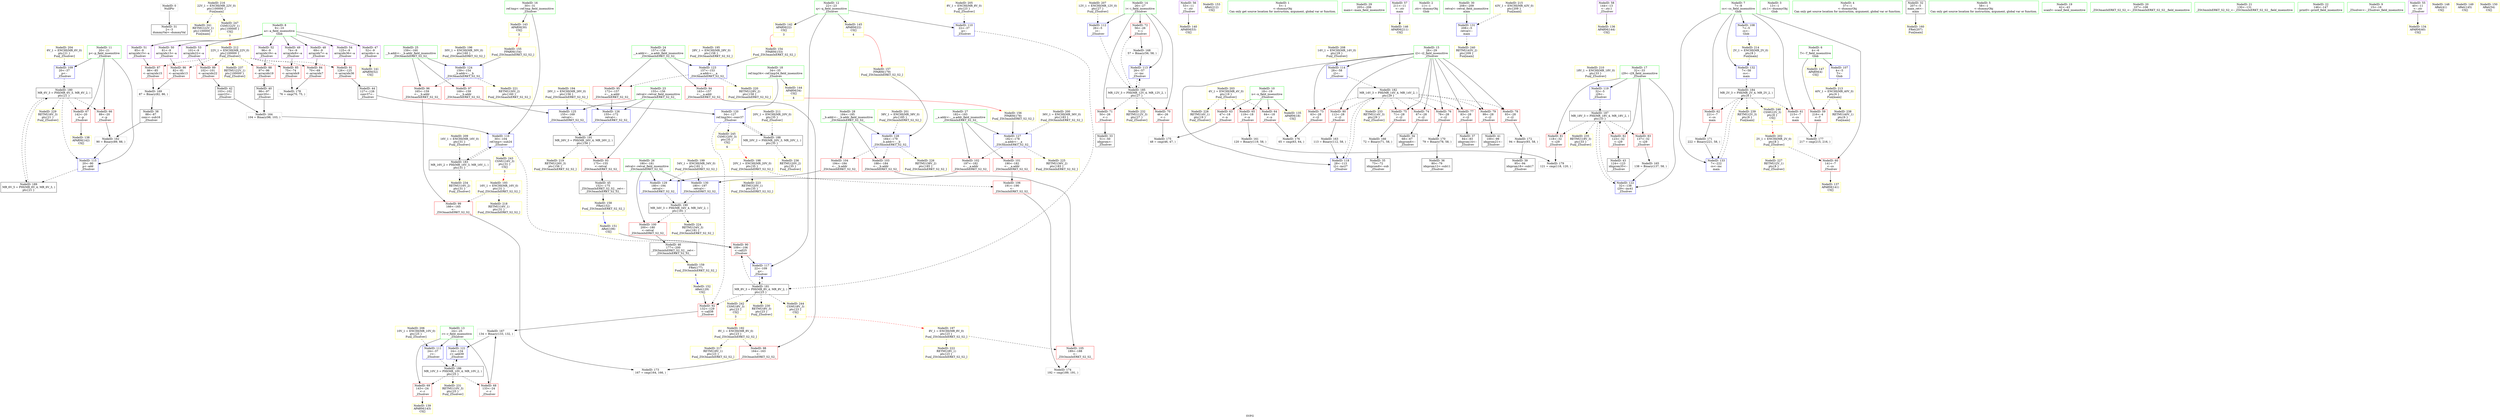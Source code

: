 digraph "SVFG" {
	label="SVFG";

	Node0x561d24888400 [shape=record,color=grey,label="{NodeID: 0\nNullPtr}"];
	Node0x561d24888400 -> Node0x561d248a4c00[style=solid];
	Node0x561d248b5ba0 [shape=record,color=black,label="{NodeID: 180\nMR_6V_3 = PHI(MR_6V_5, MR_6V_2, )\npts\{21 \}\n}"];
	Node0x561d248b5ba0 -> Node0x561d248a78c0[style=dashed];
	Node0x561d248b5ba0 -> Node0x561d248a7990[style=dashed];
	Node0x561d248b5ba0 -> Node0x561d248ab140[style=dashed];
	Node0x561d248b5ba0 -> Node0x561d248b88a0[style=dashed];
	Node0x561d248b5ba0 -> Node0x561d248be580[style=dashed];
	Node0x561d248a5ad0 [shape=record,color=red,label="{NodeID: 97\n169\<--159\n\<--__b.addr\n_ZSt3maxIxERKT_S2_S2_\n}"];
	Node0x561d248a5ad0 -> Node0x561d248ab920[style=solid];
	Node0x561d248a3db0 [shape=record,color=green,label="{NodeID: 14\n26\<--27\ni\<--i_field_insensitive\n_Z5solvev\n}"];
	Node0x561d248a3db0 -> Node0x561d248a7c00[style=solid];
	Node0x561d248a3db0 -> Node0x561d248a7cd0[style=solid];
	Node0x561d248a3db0 -> Node0x561d248a7da0[style=solid];
	Node0x561d248a3db0 -> Node0x561d248a6760[style=solid];
	Node0x561d248a3db0 -> Node0x561d248a6830[style=solid];
	Node0x561d248bb3a0 [shape=record,color=yellow,style=double,label="{NodeID: 194\n26V_1 = ENCHI(MR_26V_0)\npts\{156 \}\nFun[_ZSt3maxIxERKT_S2_S2_]}"];
	Node0x561d248bb3a0 -> Node0x561d248ab920[style=dashed];
	Node0x561d248bb3a0 -> Node0x561d248ab9f0[style=dashed];
	Node0x561d248a6690 [shape=record,color=blue,label="{NodeID: 111\n24\<--37\nr\<--\n_Z5solvev\n}"];
	Node0x561d248a6690 -> Node0x561d248b79a0[style=dashed];
	Node0x561d248a4960 [shape=record,color=green,label="{NodeID: 28\n184\<--185\n__b.addr\<--__b.addr_field_insensitive\n_ZSt3minIxERKT_S2_S2_\n}"];
	Node0x561d248a4960 -> Node0x561d248a5fb0[style=solid];
	Node0x561d248a4960 -> Node0x561d248a6080[style=solid];
	Node0x561d248a4960 -> Node0x561d248abb90[style=solid];
	Node0x561d248bc850 [shape=record,color=yellow,style=double,label="{NodeID: 208\n14V_1 = ENCHI(MR_14V_0)\npts\{29 \}\nFun[_Z5solvev]}"];
	Node0x561d248bc850 -> Node0x561d248a6900[style=dashed];
	Node0x561d248ab920 [shape=record,color=blue,label="{NodeID: 125\n155\<--169\nretval\<--\n_ZSt3maxIxERKT_S2_S2_\n}"];
	Node0x561d248ab920 -> Node0x561d248b92a0[style=dashed];
	Node0x561d248a5520 [shape=record,color=black,label="{NodeID: 42\n103\<--102\nconv23\<--\n_Z5solvev\n}"];
	Node0x561d248a5520 -> Node0x561d248ade50[style=solid];
	Node0x561d248bdf00 [shape=record,color=yellow,style=double,label="{NodeID: 222\nRETMU(8V_1)\npts\{23 \}\nFun[_ZSt3minIxERKT_S2_S2_]}"];
	Node0x561d248ac480 [shape=record,color=yellow,style=double,label="{NodeID: 139\nAPARM(143)\nCS[]}"];
	Node0x561d248a70a0 [shape=record,color=purple,label="{NodeID: 56\n53\<--11\n\<--.str\n_Z5solvev\n}"];
	Node0x561d248a70a0 -> Node0x561d248ac550[style=solid];
	Node0x561d248beba0 [shape=record,color=yellow,style=double,label="{NodeID: 236\nRETMU(20V_2)\npts\{35 \}\nFun[_Z5solvev]}"];
	Node0x561d248acea0 [shape=record,color=yellow,style=double,label="{NodeID: 153\nARet(212)\nCS[]}"];
	Node0x561d248a7c00 [shape=record,color=red,label="{NodeID: 70\n46\<--26\n\<--i\n_Z5solvev\n}"];
	Node0x561d248a7c00 -> Node0x561d248aeed0[style=solid];
	Node0x561d248ae2d0 [shape=record,color=grey,label="{NodeID: 167\n134 = Binary(133, 132, )\n}"];
	Node0x561d248ae2d0 -> Node0x561d248ab5e0[style=solid];
	Node0x561d248a8760 [shape=record,color=red,label="{NodeID: 84\n70\<--69\n\<--arrayidx7\n_Z5solvev\n}"];
	Node0x561d248a8760 -> Node0x561d248af350[style=solid];
	Node0x561d24888490 [shape=record,color=green,label="{NodeID: 1\n5\<--1\n\<--dummyObj\nCan only get source location for instruction, argument, global var or function.}"];
	Node0x561d248b60a0 [shape=record,color=black,label="{NodeID: 181\nMR_8V_3 = PHI(MR_8V_4, MR_8V_2, )\npts\{23 \}\n}"];
	Node0x561d248b60a0 -> Node0x561d248a8c40[style=dashed];
	Node0x561d248b60a0 -> Node0x561d248a8de0[style=dashed];
	Node0x561d248b60a0 -> Node0x561d248ab2a0[style=dashed];
	Node0x561d248b60a0 -> Node0x561d248be660[style=dashed];
	Node0x561d248b60a0 -> Node0x561d248bf110[style=dashed];
	Node0x561d248b60a0 -> Node0x561d248bf350[style=dashed];
	Node0x561d248a5ba0 [shape=record,color=red,label="{NodeID: 98\n164\<--163\n\<--\n_ZSt3maxIxERKT_S2_S2_\n}"];
	Node0x561d248a5ba0 -> Node0x561d248aebd0[style=solid];
	Node0x561d248a3e40 [shape=record,color=green,label="{NodeID: 15\n28\<--29\ni2\<--i2_field_insensitive\n_Z5solvev\n}"];
	Node0x561d248a3e40 -> Node0x561d248a7e70[style=solid];
	Node0x561d248a3e40 -> Node0x561d248a7f40[style=solid];
	Node0x561d248a3e40 -> Node0x561d248a8010[style=solid];
	Node0x561d248a3e40 -> Node0x561d248a80e0[style=solid];
	Node0x561d248a3e40 -> Node0x561d248a81b0[style=solid];
	Node0x561d248a3e40 -> Node0x561d248a8280[style=solid];
	Node0x561d248a3e40 -> Node0x561d248a8350[style=solid];
	Node0x561d248a3e40 -> Node0x561d248a8420[style=solid];
	Node0x561d248a3e40 -> Node0x561d248a6900[style=solid];
	Node0x561d248a3e40 -> Node0x561d248ab370[style=solid];
	Node0x561d248bb480 [shape=record,color=yellow,style=double,label="{NodeID: 195\n28V_1 = ENCHI(MR_28V_0)\npts\{158 \}\nFun[_ZSt3maxIxERKT_S2_S2_]}"];
	Node0x561d248bb480 -> Node0x561d248ab780[style=dashed];
	Node0x561d248a6760 [shape=record,color=blue,label="{NodeID: 112\n26\<--5\ni\<--\n_Z5solvev\n}"];
	Node0x561d248a6760 -> Node0x561d248b74a0[style=dashed];
	Node0x561d248a4a30 [shape=record,color=green,label="{NodeID: 29\n205\<--206\nmain\<--main_field_insensitive\n}"];
	Node0x561d248bc930 [shape=record,color=yellow,style=double,label="{NodeID: 209\n16V_1 = ENCHI(MR_16V_0)\npts\{31 \}\nFun[_Z5solvev]}"];
	Node0x561d248bc930 -> Node0x561d248b6aa0[style=dashed];
	Node0x561d248ab9f0 [shape=record,color=blue,label="{NodeID: 126\n155\<--172\nretval\<--\n_ZSt3maxIxERKT_S2_S2_\n}"];
	Node0x561d248ab9f0 -> Node0x561d248b92a0[style=dashed];
	Node0x561d248a55f0 [shape=record,color=black,label="{NodeID: 43\n124\<--123\nidxprom35\<--\n_Z5solvev\n}"];
	Node0x561d248be010 [shape=record,color=yellow,style=double,label="{NodeID: 223\nRETMU(20V_1)\npts\{35 \}\nFun[_ZSt3minIxERKT_S2_S2_]}"];
	Node0x561d248ac550 [shape=record,color=yellow,style=double,label="{NodeID: 140\nAPARM(53)\nCS[]}"];
	Node0x561d248a7170 [shape=record,color=purple,label="{NodeID: 57\n211\<--11\n\<--.str\nmain\n}"];
	Node0x561d248a7170 -> Node0x561d248aca30[style=solid];
	Node0x561d248bec80 [shape=record,color=yellow,style=double,label="{NodeID: 237\nRETMU(22V_1)\npts\{100000 \}\nFun[_Z5solvev]}"];
	Node0x561d248acf60 [shape=record,color=yellow,style=double,label="{NodeID: 154\nFPARM(153)\nFun[_ZSt3maxIxERKT_S2_S2_]}"];
	Node0x561d248acf60 -> Node0x561d248ab780[style=solid];
	Node0x561d248a7cd0 [shape=record,color=red,label="{NodeID: 71\n50\<--26\n\<--i\n_Z5solvev\n}"];
	Node0x561d248a7cd0 -> Node0x561d248a4dd0[style=solid];
	Node0x561d248ae450 [shape=record,color=grey,label="{NodeID: 168\n57 = Binary(56, 58, )\n}"];
	Node0x561d248ae450 -> Node0x561d248a6830[style=solid];
	Node0x561d248a8830 [shape=record,color=red,label="{NodeID: 85\n75\<--74\n\<--arrayidx9\n_Z5solvev\n}"];
	Node0x561d248a8830 -> Node0x561d248af350[style=solid];
	Node0x561d24896cf0 [shape=record,color=green,label="{NodeID: 2\n11\<--1\n.str\<--dummyObj\nGlob }"];
	Node0x561d248b65a0 [shape=record,color=black,label="{NodeID: 182\nMR_14V_3 = PHI(MR_14V_4, MR_14V_2, )\npts\{29 \}\n}"];
	Node0x561d248b65a0 -> Node0x561d248a7e70[style=dashed];
	Node0x561d248b65a0 -> Node0x561d248a7f40[style=dashed];
	Node0x561d248b65a0 -> Node0x561d248a8010[style=dashed];
	Node0x561d248b65a0 -> Node0x561d248a80e0[style=dashed];
	Node0x561d248b65a0 -> Node0x561d248a81b0[style=dashed];
	Node0x561d248b65a0 -> Node0x561d248a8280[style=dashed];
	Node0x561d248b65a0 -> Node0x561d248a8350[style=dashed];
	Node0x561d248b65a0 -> Node0x561d248a8420[style=dashed];
	Node0x561d248b65a0 -> Node0x561d248ab370[style=dashed];
	Node0x561d248b65a0 -> Node0x561d248be900[style=dashed];
	Node0x561d248a5c70 [shape=record,color=red,label="{NodeID: 99\n166\<--165\n\<--\n_ZSt3maxIxERKT_S2_S2_\n}"];
	Node0x561d248a5c70 -> Node0x561d248aebd0[style=solid];
	Node0x561d248a3f10 [shape=record,color=green,label="{NodeID: 16\n30\<--31\nref.tmp\<--ref.tmp_field_insensitive\n_Z5solvev\n}"];
	Node0x561d248a3f10 -> Node0x561d248ab1d0[style=solid];
	Node0x561d248a3f10 -> Node0x561d248ac7c0[style=solid];
	Node0x561d248bb560 [shape=record,color=yellow,style=double,label="{NodeID: 196\n30V_1 = ENCHI(MR_30V_0)\npts\{160 \}\nFun[_ZSt3maxIxERKT_S2_S2_]}"];
	Node0x561d248bb560 -> Node0x561d248ab850[style=dashed];
	Node0x561d248a6830 [shape=record,color=blue,label="{NodeID: 113\n26\<--57\ni\<--inc\n_Z5solvev\n}"];
	Node0x561d248a6830 -> Node0x561d248b74a0[style=dashed];
	Node0x561d248a4b30 [shape=record,color=green,label="{NodeID: 30\n208\<--209\nretval\<--retval_field_insensitive\nmain\n}"];
	Node0x561d248a4b30 -> Node0x561d248abe00[style=solid];
	Node0x561d248bca10 [shape=record,color=yellow,style=double,label="{NodeID: 210\n18V_1 = ENCHI(MR_18V_0)\npts\{33 \}\nFun[_Z5solvev]}"];
	Node0x561d248bca10 -> Node0x561d248ab440[style=dashed];
	Node0x561d248abac0 [shape=record,color=blue,label="{NodeID: 127\n182\<--178\n__a.addr\<--__a\n_ZSt3minIxERKT_S2_S2_\n}"];
	Node0x561d248abac0 -> Node0x561d248a5e10[style=dashed];
	Node0x561d248abac0 -> Node0x561d248a5ee0[style=dashed];
	Node0x561d248abac0 -> Node0x561d248be1d0[style=dashed];
	Node0x561d248a56c0 [shape=record,color=black,label="{NodeID: 44\n127\<--126\nconv37\<--\n_Z5solvev\n}"];
	Node0x561d248a56c0 -> Node0x561d248ab510[style=solid];
	Node0x561d248be0f0 [shape=record,color=yellow,style=double,label="{NodeID: 224\nRETMU(34V_3)\npts\{181 \}\nFun[_ZSt3minIxERKT_S2_S2_]}"];
	Node0x561d248ac620 [shape=record,color=yellow,style=double,label="{NodeID: 141\nAPARM(52)\nCS[]}"];
	Node0x561d248a7240 [shape=record,color=purple,label="{NodeID: 58\n144\<--13\n\<--.str.1\n_Z5solvev\n}"];
	Node0x561d248a7240 -> Node0x561d248ac210[style=solid];
	Node0x561d248bed60 [shape=record,color=yellow,style=double,label="{NodeID: 238\nRETMU(40V_1)\npts\{6 \}\nFun[main]}"];
	Node0x561d248ad050 [shape=record,color=yellow,style=double,label="{NodeID: 155\nFPARM(154)\nFun[_ZSt3maxIxERKT_S2_S2_]}"];
	Node0x561d248ad050 -> Node0x561d248ab850[style=solid];
	Node0x561d248a7da0 [shape=record,color=red,label="{NodeID: 72\n56\<--26\n\<--i\n_Z5solvev\n}"];
	Node0x561d248a7da0 -> Node0x561d248ae450[style=solid];
	Node0x561d248ae5d0 [shape=record,color=grey,label="{NodeID: 169\n87 = Binary(82, 86, )\n}"];
	Node0x561d248ae5d0 -> Node0x561d248a51e0[style=solid];
	Node0x561d248a8900 [shape=record,color=red,label="{NodeID: 86\n82\<--81\n\<--arrayidx13\n_Z5solvev\n}"];
	Node0x561d248a8900 -> Node0x561d248ae5d0[style=solid];
	Node0x561d24896d80 [shape=record,color=green,label="{NodeID: 3\n13\<--1\n.str.1\<--dummyObj\nGlob }"];
	Node0x561d248b6aa0 [shape=record,color=black,label="{NodeID: 183\nMR_16V_2 = PHI(MR_16V_3, MR_16V_1, )\npts\{31 \}\n}"];
	Node0x561d248b6aa0 -> Node0x561d248ab1d0[style=dashed];
	Node0x561d248b6aa0 -> Node0x561d248be9e0[style=dashed];
	Node0x561d248a5d40 [shape=record,color=red,label="{NodeID: 100\n200\<--180\n\<--retval\n_ZSt3minIxERKT_S2_S2_\n}"];
	Node0x561d248a5d40 -> Node0x561d248a5860[style=solid];
	Node0x561d248a3fe0 [shape=record,color=green,label="{NodeID: 17\n32\<--33\ni29\<--i29_field_insensitive\n_Z5solvev\n}"];
	Node0x561d248a3fe0 -> Node0x561d248a84f0[style=solid];
	Node0x561d248a3fe0 -> Node0x561d248a85c0[style=solid];
	Node0x561d248a3fe0 -> Node0x561d248a8690[style=solid];
	Node0x561d248a3fe0 -> Node0x561d248ab440[style=solid];
	Node0x561d248a3fe0 -> Node0x561d248ab6b0[style=solid];
	Node0x561d248bb640 [shape=record,color=yellow,style=double,label="{NodeID: 197\n8V_1 = ENCHI(MR_8V_0)\npts\{23 \}\nFun[_ZSt3minIxERKT_S2_S2_]}"];
	Node0x561d248bb640 -> Node0x561d248a6150[style=dashed];
	Node0x561d248bb640 -> Node0x561d248bdf00[style=dashed];
	Node0x561d248a6900 [shape=record,color=blue,label="{NodeID: 114\n28\<--58\ni2\<--\n_Z5solvev\n}"];
	Node0x561d248a6900 -> Node0x561d248b65a0[style=dashed];
	Node0x561d248a4c00 [shape=record,color=black,label="{NodeID: 31\n2\<--3\ndummyVal\<--dummyVal\n}"];
	Node0x561d248bcaf0 [shape=record,color=yellow,style=double,label="{NodeID: 211\n20V_1 = ENCHI(MR_20V_0)\npts\{35 \}\nFun[_Z5solvev]}"];
	Node0x561d248bcaf0 -> Node0x561d248b83a0[style=dashed];
	Node0x561d248abb90 [shape=record,color=blue,label="{NodeID: 128\n184\<--179\n__b.addr\<--__b\n_ZSt3minIxERKT_S2_S2_\n}"];
	Node0x561d248abb90 -> Node0x561d248a5fb0[style=dashed];
	Node0x561d248abb90 -> Node0x561d248a6080[style=dashed];
	Node0x561d248abb90 -> Node0x561d248be2b0[style=dashed];
	Node0x561d248a5790 [shape=record,color=black,label="{NodeID: 45\n152\<--175\n_ZSt3maxIxERKT_S2_S2__ret\<--\n_ZSt3maxIxERKT_S2_S2_\n}"];
	Node0x561d248a5790 -> Node0x561d248ad320[style=solid];
	Node0x561d248be1d0 [shape=record,color=yellow,style=double,label="{NodeID: 225\nRETMU(36V_2)\npts\{183 \}\nFun[_ZSt3minIxERKT_S2_S2_]}"];
	Node0x561d248ac6f0 [shape=record,color=yellow,style=double,label="{NodeID: 142\nAPARM(22)\nCS[]|{<s0>3}}"];
	Node0x561d248ac6f0:s0 -> Node0x561d248acf60[style=solid,color=red];
	Node0x561d248a7310 [shape=record,color=red,label="{NodeID: 59\n216\<--4\n\<--T\nmain\n}"];
	Node0x561d248a7310 -> Node0x561d248af1d0[style=solid];
	Node0x561d248bee70 [shape=record,color=yellow,style=double,label="{NodeID: 239\nRETMU(2V_3)\npts\{8 \}\nFun[main]}"];
	Node0x561d248ad140 [shape=record,color=yellow,style=double,label="{NodeID: 156\nFPARM(178)\nFun[_ZSt3minIxERKT_S2_S2_]}"];
	Node0x561d248ad140 -> Node0x561d248abac0[style=solid];
	Node0x561d248a7e70 [shape=record,color=red,label="{NodeID: 73\n63\<--28\n\<--i2\n_Z5solvev\n}"];
	Node0x561d248a7e70 -> Node0x561d248af050[style=solid];
	Node0x561d248ae750 [shape=record,color=grey,label="{NodeID: 170\n79 = Binary(78, 58, )\n}"];
	Node0x561d248ae750 -> Node0x561d248a5040[style=solid];
	Node0x561d248a89d0 [shape=record,color=red,label="{NodeID: 87\n86\<--85\n\<--arrayidx15\n_Z5solvev\n}"];
	Node0x561d248a89d0 -> Node0x561d248ae5d0[style=solid];
	Node0x561d248a1190 [shape=record,color=green,label="{NodeID: 4\n37\<--1\n\<--dummyObj\nCan only get source location for instruction, argument, global var or function.}"];
	Node0x561d248b6fa0 [shape=record,color=black,label="{NodeID: 184\nMR_2V_3 = PHI(MR_2V_4, MR_2V_2, )\npts\{8 \}\n}"];
	Node0x561d248b6fa0 -> Node0x561d248a74b0[style=dashed];
	Node0x561d248b6fa0 -> Node0x561d248a7580[style=dashed];
	Node0x561d248b6fa0 -> Node0x561d248abfa0[style=dashed];
	Node0x561d248b6fa0 -> Node0x561d248bee70[style=dashed];
	Node0x561d248b6fa0 -> Node0x561d248bf590[style=dashed];
	Node0x561d248a5e10 [shape=record,color=red,label="{NodeID: 101\n190\<--182\n\<--__a.addr\n_ZSt3minIxERKT_S2_S2_\n}"];
	Node0x561d248a5e10 -> Node0x561d248a6220[style=solid];
	Node0x561d248a40b0 [shape=record,color=green,label="{NodeID: 18\n34\<--35\nref.tmp34\<--ref.tmp34_field_insensitive\n_Z5solvev\n}"];
	Node0x561d248a40b0 -> Node0x561d248ab510[style=solid];
	Node0x561d248a40b0 -> Node0x561d248ac890[style=solid];
	Node0x561d248bb750 [shape=record,color=yellow,style=double,label="{NodeID: 198\n20V_1 = ENCHI(MR_20V_0)\npts\{35 \}\nFun[_ZSt3minIxERKT_S2_S2_]}"];
	Node0x561d248bb750 -> Node0x561d248a6220[style=dashed];
	Node0x561d248bb750 -> Node0x561d248be010[style=dashed];
	Node0x561d248ab140 [shape=record,color=blue,label="{NodeID: 115\n20\<--90\np\<--add\n_Z5solvev\n}"];
	Node0x561d248ab140 -> Node0x561d248b88a0[style=dashed];
	Node0x561d248a4d00 [shape=record,color=black,label="{NodeID: 32\n207\<--5\nmain_ret\<--\nmain\n}"];
	Node0x561d248a4d00 -> Node0x561d248ad910[style=solid];
	Node0x561d248bcbd0 [shape=record,color=yellow,style=double,label="{NodeID: 212\n22V_1 = ENCHI(MR_22V_0)\npts\{100000 \}\nFun[_Z5solvev]}"];
	Node0x561d248bcbd0 -> Node0x561d248a8760[style=dashed];
	Node0x561d248bcbd0 -> Node0x561d248a8830[style=dashed];
	Node0x561d248bcbd0 -> Node0x561d248a8900[style=dashed];
	Node0x561d248bcbd0 -> Node0x561d248a89d0[style=dashed];
	Node0x561d248bcbd0 -> Node0x561d248a8aa0[style=dashed];
	Node0x561d248bcbd0 -> Node0x561d248a8b70[style=dashed];
	Node0x561d248bcbd0 -> Node0x561d248a8d10[style=dashed];
	Node0x561d248bcbd0 -> Node0x561d248bec80[style=dashed];
	Node0x561d248abc60 [shape=record,color=blue,label="{NodeID: 129\n180\<--194\nretval\<--\n_ZSt3minIxERKT_S2_S2_\n}"];
	Node0x561d248abc60 -> Node0x561d248b8da0[style=dashed];
	Node0x561d248a5860 [shape=record,color=black,label="{NodeID: 46\n177\<--200\n_ZSt3minIxERKT_S2_S2__ret\<--\n_ZSt3minIxERKT_S2_S2_\n}"];
	Node0x561d248a5860 -> Node0x561d248ad820[style=solid];
	Node0x561d248be2b0 [shape=record,color=yellow,style=double,label="{NodeID: 226\nRETMU(38V_2)\npts\{185 \}\nFun[_ZSt3minIxERKT_S2_S2_]}"];
	Node0x561d248ac7c0 [shape=record,color=yellow,style=double,label="{NodeID: 143\nAPARM(30)\nCS[]|{<s0>3}}"];
	Node0x561d248ac7c0:s0 -> Node0x561d248ad050[style=solid,color=red];
	Node0x561d248a73e0 [shape=record,color=red,label="{NodeID: 60\n141\<--7\n\<--cs\n_Z5solvev\n}"];
	Node0x561d248a73e0 -> Node0x561d248ac2e0[style=solid];
	Node0x561d248bef50 [shape=record,color=yellow,style=double,label="{NodeID: 240\nRETMU(43V_2)\npts\{209 \}\nFun[main]}"];
	Node0x561d248ad230 [shape=record,color=yellow,style=double,label="{NodeID: 157\nFPARM(179)\nFun[_ZSt3minIxERKT_S2_S2_]}"];
	Node0x561d248ad230 -> Node0x561d248abb90[style=solid];
	Node0x561d248a7f40 [shape=record,color=red,label="{NodeID: 74\n67\<--28\n\<--i2\n_Z5solvev\n}"];
	Node0x561d248a7f40 -> Node0x561d248a4ea0[style=solid];
	Node0x561d248ae8d0 [shape=record,color=grey,label="{NodeID: 171\n222 = Binary(221, 58, )\n}"];
	Node0x561d248ae8d0 -> Node0x561d248abfa0[style=solid];
	Node0x561d248a8aa0 [shape=record,color=red,label="{NodeID: 88\n97\<--96\n\<--arrayidx19\n_Z5solvev\n}"];
	Node0x561d248a8aa0 -> Node0x561d248a5380[style=solid];
	Node0x561d248a1220 [shape=record,color=green,label="{NodeID: 5\n58\<--1\n\<--dummyObj\nCan only get source location for instruction, argument, global var or function.}"];
	Node0x561d248b74a0 [shape=record,color=black,label="{NodeID: 185\nMR_12V_3 = PHI(MR_12V_4, MR_12V_2, )\npts\{27 \}\n}"];
	Node0x561d248b74a0 -> Node0x561d248a7c00[style=dashed];
	Node0x561d248b74a0 -> Node0x561d248a7cd0[style=dashed];
	Node0x561d248b74a0 -> Node0x561d248a7da0[style=dashed];
	Node0x561d248b74a0 -> Node0x561d248a6830[style=dashed];
	Node0x561d248b74a0 -> Node0x561d248be820[style=dashed];
	Node0x561d248a5ee0 [shape=record,color=red,label="{NodeID: 102\n197\<--182\n\<--__a.addr\n_ZSt3minIxERKT_S2_S2_\n}"];
	Node0x561d248a5ee0 -> Node0x561d248abd30[style=solid];
	Node0x561d248a4180 [shape=record,color=green,label="{NodeID: 19\n42\<--43\nscanf\<--scanf_field_insensitive\n}"];
	Node0x561d248bb830 [shape=record,color=yellow,style=double,label="{NodeID: 199\n34V_1 = ENCHI(MR_34V_0)\npts\{181 \}\nFun[_ZSt3minIxERKT_S2_S2_]}"];
	Node0x561d248bb830 -> Node0x561d248abc60[style=dashed];
	Node0x561d248bb830 -> Node0x561d248abd30[style=dashed];
	Node0x561d248ab1d0 [shape=record,color=blue,label="{NodeID: 116\n30\<--104\nref.tmp\<--sub24\n_Z5solvev\n}"];
	Node0x561d248ab1d0 -> Node0x561d248a8c40[style=dashed];
	Node0x561d248ab1d0 -> Node0x561d248b6aa0[style=dashed];
	Node0x561d248ab1d0 -> Node0x561d248bf270[style=dashed];
	Node0x561d248a4dd0 [shape=record,color=black,label="{NodeID: 33\n51\<--50\nidxprom\<--\n_Z5solvev\n}"];
	Node0x561d248bccb0 [shape=record,color=yellow,style=double,label="{NodeID: 213\n40V_1 = ENCHI(MR_40V_0)\npts\{6 \}\nFun[main]}"];
	Node0x561d248bccb0 -> Node0x561d248a7310[style=dashed];
	Node0x561d248bccb0 -> Node0x561d248bed60[style=dashed];
	Node0x561d248abd30 [shape=record,color=blue,label="{NodeID: 130\n180\<--197\nretval\<--\n_ZSt3minIxERKT_S2_S2_\n}"];
	Node0x561d248abd30 -> Node0x561d248b8da0[style=dashed];
	Node0x561d248a5930 [shape=record,color=purple,label="{NodeID: 47\n52\<--9\narrayidx\<--a\n_Z5solvev\n}"];
	Node0x561d248a5930 -> Node0x561d248ac620[style=solid];
	Node0x561d248be390 [shape=record,color=yellow,style=double,label="{NodeID: 227\nRETMU(2V_1)\npts\{8 \}\nFun[_Z5solvev]}"];
	Node0x561d248ac890 [shape=record,color=yellow,style=double,label="{NodeID: 144\nAPARM(34)\nCS[]|{<s0>4}}"];
	Node0x561d248ac890:s0 -> Node0x561d248ad140[style=solid,color=red];
	Node0x561d248a74b0 [shape=record,color=red,label="{NodeID: 61\n215\<--7\n\<--cs\nmain\n}"];
	Node0x561d248a74b0 -> Node0x561d248af1d0[style=solid];
	Node0x561d248bf030 [shape=record,color=yellow,style=double,label="{NodeID: 241\nRETMU(22V_1)\npts\{100000 \}\nFun[main]}"];
	Node0x561d248ad320 [shape=record,color=yellow,style=double,label="{NodeID: 158\nFRet(152)\nFun[_ZSt3maxIxERKT_S2_S2_]|{<s0>3}}"];
	Node0x561d248ad320:s0 -> Node0x561d248acd80[style=solid,color=blue];
	Node0x561d248a8010 [shape=record,color=red,label="{NodeID: 75\n71\<--28\n\<--i2\n_Z5solvev\n}"];
	Node0x561d248a8010 -> Node0x561d248ae150[style=solid];
	Node0x561d248aea50 [shape=record,color=grey,label="{NodeID: 172\n94 = Binary(93, 58, )\n}"];
	Node0x561d248aea50 -> Node0x561d248a52b0[style=solid];
	Node0x561d248a8b70 [shape=record,color=red,label="{NodeID: 89\n102\<--101\n\<--arrayidx22\n_Z5solvev\n}"];
	Node0x561d248a8b70 -> Node0x561d248a5520[style=solid];
	Node0x561d248a12e0 [shape=record,color=green,label="{NodeID: 6\n4\<--6\nT\<--T_field_insensitive\nGlob }"];
	Node0x561d248a12e0 -> Node0x561d248a7310[style=solid];
	Node0x561d248a12e0 -> Node0x561d248a62f0[style=solid];
	Node0x561d248a12e0 -> Node0x561d248acb00[style=solid];
	Node0x561d248b79a0 [shape=record,color=black,label="{NodeID: 186\nMR_10V_3 = PHI(MR_10V_4, MR_10V_2, )\npts\{25 \}\n}"];
	Node0x561d248b79a0 -> Node0x561d248a7a60[style=dashed];
	Node0x561d248b79a0 -> Node0x561d248a7b30[style=dashed];
	Node0x561d248b79a0 -> Node0x561d248ab5e0[style=dashed];
	Node0x561d248b79a0 -> Node0x561d248be740[style=dashed];
	Node0x561d248a5fb0 [shape=record,color=red,label="{NodeID: 103\n188\<--184\n\<--__b.addr\n_ZSt3minIxERKT_S2_S2_\n}"];
	Node0x561d248a5fb0 -> Node0x561d248a6150[style=solid];
	Node0x561d248a4250 [shape=record,color=green,label="{NodeID: 20\n107\<--108\n_ZSt3maxIxERKT_S2_S2_\<--_ZSt3maxIxERKT_S2_S2__field_insensitive\n}"];
	Node0x561d248bb910 [shape=record,color=yellow,style=double,label="{NodeID: 200\n36V_1 = ENCHI(MR_36V_0)\npts\{183 \}\nFun[_ZSt3minIxERKT_S2_S2_]}"];
	Node0x561d248bb910 -> Node0x561d248abac0[style=dashed];
	Node0x561d248ab2a0 [shape=record,color=blue,label="{NodeID: 117\n22\<--109\nq\<--\n_Z5solvev\n}"];
	Node0x561d248ab2a0 -> Node0x561d248b60a0[style=dashed];
	Node0x561d248a4ea0 [shape=record,color=black,label="{NodeID: 34\n68\<--67\nidxprom6\<--\n_Z5solvev\n}"];
	Node0x561d248bcdc0 [shape=record,color=yellow,style=double,label="{NodeID: 214\n2V_1 = ENCHI(MR_2V_0)\npts\{8 \}\nFun[main]}"];
	Node0x561d248bcdc0 -> Node0x561d248abed0[style=dashed];
	Node0x561d248abe00 [shape=record,color=blue,label="{NodeID: 131\n208\<--5\nretval\<--\nmain\n}"];
	Node0x561d248abe00 -> Node0x561d248bef50[style=dashed];
	Node0x561d248a6a20 [shape=record,color=purple,label="{NodeID: 48\n69\<--9\narrayidx7\<--a\n_Z5solvev\n}"];
	Node0x561d248a6a20 -> Node0x561d248a8760[style=solid];
	Node0x561d248be4a0 [shape=record,color=yellow,style=double,label="{NodeID: 228\nRETMU(4V_1)\npts\{19 \}\nFun[_Z5solvev]}"];
	Node0x561d248ac960 [shape=record,color=yellow,style=double,label="{NodeID: 145\nAPARM(22)\nCS[]|{<s0>4}}"];
	Node0x561d248ac960:s0 -> Node0x561d248ad230[style=solid,color=red];
	Node0x561d248a7580 [shape=record,color=red,label="{NodeID: 62\n221\<--7\n\<--cs\nmain\n}"];
	Node0x561d248a7580 -> Node0x561d248ae8d0[style=solid];
	Node0x561d248bf110 [shape=record,color=yellow,style=double,label="{NodeID: 242\nCSMU(8V_3)\npts\{23 \}\nCS[]|{<s0>3}}"];
	Node0x561d248bf110:s0 -> Node0x561d248a9530[style=dashed,color=red];
	Node0x561d248ad820 [shape=record,color=yellow,style=double,label="{NodeID: 159\nFRet(177)\nFun[_ZSt3minIxERKT_S2_S2_]|{<s0>4}}"];
	Node0x561d248ad820:s0 -> Node0x561d248ace10[style=solid,color=blue];
	Node0x561d248a80e0 [shape=record,color=red,label="{NodeID: 76\n78\<--28\n\<--i2\n_Z5solvev\n}"];
	Node0x561d248a80e0 -> Node0x561d248ae750[style=solid];
	Node0x561d248aebd0 [shape=record,color=grey,label="{NodeID: 173\n167 = cmp(164, 166, )\n}"];
	Node0x561d248a8c40 [shape=record,color=red,label="{NodeID: 90\n109\<--106\n\<--call25\n_Z5solvev\n}"];
	Node0x561d248a8c40 -> Node0x561d248ab2a0[style=solid];
	Node0x561d248a1b80 [shape=record,color=green,label="{NodeID: 7\n7\<--8\ncs\<--cs_field_insensitive\nGlob }"];
	Node0x561d248a1b80 -> Node0x561d248a73e0[style=solid];
	Node0x561d248a1b80 -> Node0x561d248a74b0[style=solid];
	Node0x561d248a1b80 -> Node0x561d248a7580[style=solid];
	Node0x561d248a1b80 -> Node0x561d248a63f0[style=solid];
	Node0x561d248a1b80 -> Node0x561d248abed0[style=solid];
	Node0x561d248a1b80 -> Node0x561d248abfa0[style=solid];
	Node0x561d248b7ea0 [shape=record,color=black,label="{NodeID: 187\nMR_18V_3 = PHI(MR_18V_4, MR_18V_2, )\npts\{33 \}\n}"];
	Node0x561d248b7ea0 -> Node0x561d248a84f0[style=dashed];
	Node0x561d248b7ea0 -> Node0x561d248a85c0[style=dashed];
	Node0x561d248b7ea0 -> Node0x561d248a8690[style=dashed];
	Node0x561d248b7ea0 -> Node0x561d248ab6b0[style=dashed];
	Node0x561d248b7ea0 -> Node0x561d248beac0[style=dashed];
	Node0x561d248a6080 [shape=record,color=red,label="{NodeID: 104\n194\<--184\n\<--__b.addr\n_ZSt3minIxERKT_S2_S2_\n}"];
	Node0x561d248a6080 -> Node0x561d248abc60[style=solid];
	Node0x561d248a4350 [shape=record,color=green,label="{NodeID: 21\n130\<--131\n_ZSt3minIxERKT_S2_S2_\<--_ZSt3minIxERKT_S2_S2__field_insensitive\n}"];
	Node0x561d248bb9f0 [shape=record,color=yellow,style=double,label="{NodeID: 201\n38V_1 = ENCHI(MR_38V_0)\npts\{185 \}\nFun[_ZSt3minIxERKT_S2_S2_]}"];
	Node0x561d248bb9f0 -> Node0x561d248abb90[style=dashed];
	Node0x561d248ab370 [shape=record,color=blue,label="{NodeID: 118\n28\<--113\ni2\<--inc27\n_Z5solvev\n}"];
	Node0x561d248ab370 -> Node0x561d248b65a0[style=dashed];
	Node0x561d248a4f70 [shape=record,color=black,label="{NodeID: 35\n73\<--72\nidxprom8\<--sub\n_Z5solvev\n}"];
	Node0x561d248bcea0 [shape=record,color=yellow,style=double,label="{NodeID: 215\n43V_1 = ENCHI(MR_43V_0)\npts\{209 \}\nFun[main]}"];
	Node0x561d248bcea0 -> Node0x561d248abe00[style=dashed];
	Node0x561d248abed0 [shape=record,color=blue,label="{NodeID: 132\n7\<--58\ncs\<--\nmain\n}"];
	Node0x561d248abed0 -> Node0x561d248b6fa0[style=dashed];
	Node0x561d248a6af0 [shape=record,color=purple,label="{NodeID: 49\n74\<--9\narrayidx9\<--a\n_Z5solvev\n}"];
	Node0x561d248a6af0 -> Node0x561d248a8830[style=solid];
	Node0x561d248be580 [shape=record,color=yellow,style=double,label="{NodeID: 229\nRETMU(6V_3)\npts\{21 \}\nFun[_Z5solvev]}"];
	Node0x561d248aca30 [shape=record,color=yellow,style=double,label="{NodeID: 146\nAPARM(211)\nCS[]}"];
	Node0x561d248a7650 [shape=record,color=red,label="{NodeID: 63\n47\<--18\n\<--n\n_Z5solvev\n}"];
	Node0x561d248a7650 -> Node0x561d248aeed0[style=solid];
	Node0x561d248bf270 [shape=record,color=yellow,style=double,label="{NodeID: 243\nCSMU(16V_3)\npts\{31 \}\nCS[]|{<s0>3}}"];
	Node0x561d248bf270:s0 -> Node0x561d248aa050[style=dashed,color=red];
	Node0x561d248ad910 [shape=record,color=yellow,style=double,label="{NodeID: 160\nFRet(207)\nFun[main]}"];
	Node0x561d248a81b0 [shape=record,color=red,label="{NodeID: 77\n83\<--28\n\<--i2\n_Z5solvev\n}"];
	Node0x561d248a81b0 -> Node0x561d248a5110[style=solid];
	Node0x561d248aed50 [shape=record,color=grey,label="{NodeID: 174\n192 = cmp(189, 191, )\n}"];
	Node0x561d248a8d10 [shape=record,color=red,label="{NodeID: 91\n126\<--125\n\<--arrayidx36\n_Z5solvev\n}"];
	Node0x561d248a8d10 -> Node0x561d248a56c0[style=solid];
	Node0x561d248a1c10 [shape=record,color=green,label="{NodeID: 8\n9\<--10\na\<--a_field_insensitive\nGlob }"];
	Node0x561d248a1c10 -> Node0x561d248a5930[style=solid];
	Node0x561d248a1c10 -> Node0x561d248a6a20[style=solid];
	Node0x561d248a1c10 -> Node0x561d248a6af0[style=solid];
	Node0x561d248a1c10 -> Node0x561d248a6bc0[style=solid];
	Node0x561d248a1c10 -> Node0x561d248a6c90[style=solid];
	Node0x561d248a1c10 -> Node0x561d248a6d60[style=solid];
	Node0x561d248a1c10 -> Node0x561d248a6e30[style=solid];
	Node0x561d248a1c10 -> Node0x561d248a6f00[style=solid];
	Node0x561d248b83a0 [shape=record,color=black,label="{NodeID: 188\nMR_20V_2 = PHI(MR_20V_3, MR_20V_1, )\npts\{35 \}\n}"];
	Node0x561d248b83a0 -> Node0x561d248ab510[style=dashed];
	Node0x561d248b83a0 -> Node0x561d248beba0[style=dashed];
	Node0x561d248a6150 [shape=record,color=red,label="{NodeID: 105\n189\<--188\n\<--\n_ZSt3minIxERKT_S2_S2_\n}"];
	Node0x561d248a6150 -> Node0x561d248aed50[style=solid];
	Node0x561d248a4450 [shape=record,color=green,label="{NodeID: 22\n146\<--147\nprintf\<--printf_field_insensitive\n}"];
	Node0x561d248bbad0 [shape=record,color=yellow,style=double,label="{NodeID: 202\n2V_1 = ENCHI(MR_2V_0)\npts\{8 \}\nFun[_Z5solvev]}"];
	Node0x561d248bbad0 -> Node0x561d248a73e0[style=dashed];
	Node0x561d248bbad0 -> Node0x561d248be390[style=dashed];
	Node0x561d248ab440 [shape=record,color=blue,label="{NodeID: 119\n32\<--5\ni29\<--\n_Z5solvev\n}"];
	Node0x561d248ab440 -> Node0x561d248b7ea0[style=dashed];
	Node0x561d248a5040 [shape=record,color=black,label="{NodeID: 36\n80\<--79\nidxprom12\<--sub11\n_Z5solvev\n}"];
	Node0x561d248bcf80 [shape=record,color=yellow,style=double,label="{NodeID: 216\n22V_1 = ENCHI(MR_22V_0)\npts\{100000 \}\nFun[main]}"];
	Node0x561d248bcf80 -> Node0x561d248bf030[style=dashed];
	Node0x561d248bcf80 -> Node0x561d248bf6f0[style=dashed];
	Node0x561d248abfa0 [shape=record,color=blue,label="{NodeID: 133\n7\<--222\ncs\<--inc\nmain\n}"];
	Node0x561d248abfa0 -> Node0x561d248b6fa0[style=dashed];
	Node0x561d248a6bc0 [shape=record,color=purple,label="{NodeID: 50\n81\<--9\narrayidx13\<--a\n_Z5solvev\n}"];
	Node0x561d248a6bc0 -> Node0x561d248a8900[style=solid];
	Node0x561d248be660 [shape=record,color=yellow,style=double,label="{NodeID: 230\nRETMU(8V_3)\npts\{23 \}\nFun[_Z5solvev]}"];
	Node0x561d248acb00 [shape=record,color=yellow,style=double,label="{NodeID: 147\nAPARM(4)\nCS[]}"];
	Node0x561d248a7720 [shape=record,color=red,label="{NodeID: 64\n64\<--18\n\<--n\n_Z5solvev\n}"];
	Node0x561d248a7720 -> Node0x561d248af050[style=solid];
	Node0x561d248bf350 [shape=record,color=yellow,style=double,label="{NodeID: 244\nCSMU(8V_3)\npts\{23 \}\nCS[]|{<s0>4}}"];
	Node0x561d248bf350:s0 -> Node0x561d248bb640[style=dashed,color=red];
	Node0x561d248ad9d0 [shape=record,color=grey,label="{NodeID: 161\n120 = Binary(119, 58, )\n}"];
	Node0x561d248ad9d0 -> Node0x561d248af4d0[style=solid];
	Node0x561d248a8280 [shape=record,color=red,label="{NodeID: 78\n93\<--28\n\<--i2\n_Z5solvev\n}"];
	Node0x561d248a8280 -> Node0x561d248aea50[style=solid];
	Node0x561d248aeed0 [shape=record,color=grey,label="{NodeID: 175\n48 = cmp(46, 47, )\n}"];
	Node0x561d248a8de0 [shape=record,color=red,label="{NodeID: 92\n132\<--129\n\<--call38\n_Z5solvev\n}"];
	Node0x561d248a8de0 -> Node0x561d248ae2d0[style=solid];
	Node0x561d248a1cd0 [shape=record,color=green,label="{NodeID: 9\n15\<--16\n_Z5solvev\<--_Z5solvev_field_insensitive\n}"];
	Node0x561d248b88a0 [shape=record,color=black,label="{NodeID: 189\nMR_6V_5 = PHI(MR_6V_4, MR_6V_3, )\npts\{21 \}\n}"];
	Node0x561d248b88a0 -> Node0x561d248b5ba0[style=dashed];
	Node0x561d248a6220 [shape=record,color=red,label="{NodeID: 106\n191\<--190\n\<--\n_ZSt3minIxERKT_S2_S2_\n}"];
	Node0x561d248a6220 -> Node0x561d248aed50[style=solid];
	Node0x561d248a4550 [shape=record,color=green,label="{NodeID: 23\n155\<--156\nretval\<--retval_field_insensitive\n_ZSt3maxIxERKT_S2_S2_\n}"];
	Node0x561d248a4550 -> Node0x561d248a8eb0[style=solid];
	Node0x561d248a4550 -> Node0x561d248ab920[style=solid];
	Node0x561d248a4550 -> Node0x561d248ab9f0[style=solid];
	Node0x561d248bc3f0 [shape=record,color=yellow,style=double,label="{NodeID: 203\n4V_1 = ENCHI(MR_4V_0)\npts\{19 \}\nFun[_Z5solvev]}"];
	Node0x561d248bc3f0 -> Node0x561d248a7650[style=dashed];
	Node0x561d248bc3f0 -> Node0x561d248a7720[style=dashed];
	Node0x561d248bc3f0 -> Node0x561d248a77f0[style=dashed];
	Node0x561d248bc3f0 -> Node0x561d248be4a0[style=dashed];
	Node0x561d248ab510 [shape=record,color=blue,label="{NodeID: 120\n34\<--127\nref.tmp34\<--conv37\n_Z5solvev\n}"];
	Node0x561d248ab510 -> Node0x561d248a8de0[style=dashed];
	Node0x561d248ab510 -> Node0x561d248b83a0[style=dashed];
	Node0x561d248ab510 -> Node0x561d248bf4b0[style=dashed];
	Node0x561d248a5110 [shape=record,color=black,label="{NodeID: 37\n84\<--83\nidxprom14\<--\n_Z5solvev\n}"];
	Node0x561d248bd060 [shape=record,color=yellow,style=double,label="{NodeID: 217\nRETMU(8V_1)\npts\{23 \}\nFun[_ZSt3maxIxERKT_S2_S2_]}"];
	Node0x561d248ac070 [shape=record,color=yellow,style=double,label="{NodeID: 134\nAPARM(40)\nCS[]}"];
	Node0x561d248a6c90 [shape=record,color=purple,label="{NodeID: 51\n85\<--9\narrayidx15\<--a\n_Z5solvev\n}"];
	Node0x561d248a6c90 -> Node0x561d248a89d0[style=solid];
	Node0x561d248be740 [shape=record,color=yellow,style=double,label="{NodeID: 231\nRETMU(10V_3)\npts\{25 \}\nFun[_Z5solvev]}"];
	Node0x561d248acbd0 [shape=record,color=yellow,style=double,label="{NodeID: 148\nARet(41)\nCS[]}"];
	Node0x561d248a77f0 [shape=record,color=red,label="{NodeID: 65\n119\<--18\n\<--n\n_Z5solvev\n}"];
	Node0x561d248a77f0 -> Node0x561d248ad9d0[style=solid];
	Node0x561d248bf4b0 [shape=record,color=yellow,style=double,label="{NodeID: 245\nCSMU(20V_3)\npts\{35 \}\nCS[]|{<s0>4}}"];
	Node0x561d248bf4b0:s0 -> Node0x561d248bb750[style=dashed,color=red];
	Node0x561d248adb50 [shape=record,color=grey,label="{NodeID: 162\n90 = Binary(89, 88, )\n}"];
	Node0x561d248adb50 -> Node0x561d248ab140[style=solid];
	Node0x561d248a8350 [shape=record,color=red,label="{NodeID: 79\n99\<--28\n\<--i2\n_Z5solvev\n}"];
	Node0x561d248a8350 -> Node0x561d248a5450[style=solid];
	Node0x561d248af050 [shape=record,color=grey,label="{NodeID: 176\n65 = cmp(63, 64, )\n}"];
	Node0x561d248a8eb0 [shape=record,color=red,label="{NodeID: 93\n175\<--155\n\<--retval\n_ZSt3maxIxERKT_S2_S2_\n}"];
	Node0x561d248a8eb0 -> Node0x561d248a5790[style=solid];
	Node0x561d248a1d90 [shape=record,color=green,label="{NodeID: 10\n18\<--19\nn\<--n_field_insensitive\n_Z5solvev\n}"];
	Node0x561d248a1d90 -> Node0x561d248a7650[style=solid];
	Node0x561d248a1d90 -> Node0x561d248a7720[style=solid];
	Node0x561d248a1d90 -> Node0x561d248a77f0[style=solid];
	Node0x561d248a1d90 -> Node0x561d248ac140[style=solid];
	Node0x561d248b8da0 [shape=record,color=black,label="{NodeID: 190\nMR_34V_3 = PHI(MR_34V_4, MR_34V_2, )\npts\{181 \}\n}"];
	Node0x561d248b8da0 -> Node0x561d248a5d40[style=dashed];
	Node0x561d248b8da0 -> Node0x561d248be0f0[style=dashed];
	Node0x561d248a62f0 [shape=record,color=blue,label="{NodeID: 107\n4\<--5\nT\<--\nGlob }"];
	Node0x561d248a62f0 -> Node0x561d248bccb0[style=dashed];
	Node0x561d248a4620 [shape=record,color=green,label="{NodeID: 24\n157\<--158\n__a.addr\<--__a.addr_field_insensitive\n_ZSt3maxIxERKT_S2_S2_\n}"];
	Node0x561d248a4620 -> Node0x561d248a8f80[style=solid];
	Node0x561d248a4620 -> Node0x561d248a9050[style=solid];
	Node0x561d248a4620 -> Node0x561d248ab780[style=solid];
	Node0x561d248bc4d0 [shape=record,color=yellow,style=double,label="{NodeID: 204\n6V_1 = ENCHI(MR_6V_0)\npts\{21 \}\nFun[_Z5solvev]}"];
	Node0x561d248bc4d0 -> Node0x561d248a64f0[style=dashed];
	Node0x561d248ab5e0 [shape=record,color=blue,label="{NodeID: 121\n24\<--134\nr\<--add39\n_Z5solvev\n}"];
	Node0x561d248ab5e0 -> Node0x561d248b79a0[style=dashed];
	Node0x561d248a51e0 [shape=record,color=black,label="{NodeID: 38\n88\<--87\nconv\<--sub16\n_Z5solvev\n}"];
	Node0x561d248a51e0 -> Node0x561d248adb50[style=solid];
	Node0x561d248bdb80 [shape=record,color=yellow,style=double,label="{NodeID: 218\nRETMU(16V_1)\npts\{31 \}\nFun[_ZSt3maxIxERKT_S2_S2_]}"];
	Node0x561d248ac140 [shape=record,color=yellow,style=double,label="{NodeID: 135\nAPARM(18)\nCS[]}"];
	Node0x561d248a6d60 [shape=record,color=purple,label="{NodeID: 52\n96\<--9\narrayidx19\<--a\n_Z5solvev\n}"];
	Node0x561d248a6d60 -> Node0x561d248a8aa0[style=solid];
	Node0x561d248be820 [shape=record,color=yellow,style=double,label="{NodeID: 232\nRETMU(12V_3)\npts\{27 \}\nFun[_Z5solvev]}"];
	Node0x561d248acc60 [shape=record,color=yellow,style=double,label="{NodeID: 149\nARet(145)\nCS[]}"];
	Node0x561d248a78c0 [shape=record,color=red,label="{NodeID: 66\n89\<--20\n\<--p\n_Z5solvev\n}"];
	Node0x561d248a78c0 -> Node0x561d248adb50[style=solid];
	Node0x561d248bf590 [shape=record,color=yellow,style=double,label="{NodeID: 246\nCSMU(2V_3)\npts\{8 \}\nCS[]|{<s0>7}}"];
	Node0x561d248bf590:s0 -> Node0x561d248bbad0[style=dashed,color=red];
	Node0x561d248adcd0 [shape=record,color=grey,label="{NodeID: 163\n113 = Binary(112, 58, )\n}"];
	Node0x561d248adcd0 -> Node0x561d248ab370[style=solid];
	Node0x561d248a8420 [shape=record,color=red,label="{NodeID: 80\n112\<--28\n\<--i2\n_Z5solvev\n}"];
	Node0x561d248a8420 -> Node0x561d248adcd0[style=solid];
	Node0x561d248af1d0 [shape=record,color=grey,label="{NodeID: 177\n217 = cmp(215, 216, )\n}"];
	Node0x561d248a8f80 [shape=record,color=red,label="{NodeID: 94\n163\<--157\n\<--__a.addr\n_ZSt3maxIxERKT_S2_S2_\n}"];
	Node0x561d248a8f80 -> Node0x561d248a5ba0[style=solid];
	Node0x561d248a1e60 [shape=record,color=green,label="{NodeID: 11\n20\<--21\np\<--p_field_insensitive\n_Z5solvev\n}"];
	Node0x561d248a1e60 -> Node0x561d248a78c0[style=solid];
	Node0x561d248a1e60 -> Node0x561d248a7990[style=solid];
	Node0x561d248a1e60 -> Node0x561d248a64f0[style=solid];
	Node0x561d248a1e60 -> Node0x561d248ab140[style=solid];
	Node0x561d248b92a0 [shape=record,color=black,label="{NodeID: 191\nMR_26V_3 = PHI(MR_26V_4, MR_26V_2, )\npts\{156 \}\n}"];
	Node0x561d248b92a0 -> Node0x561d248a8eb0[style=dashed];
	Node0x561d248b92a0 -> Node0x561d248bdc60[style=dashed];
	Node0x561d248a63f0 [shape=record,color=blue,label="{NodeID: 108\n7\<--5\ncs\<--\nGlob }"];
	Node0x561d248a63f0 -> Node0x561d248bcdc0[style=dashed];
	Node0x561d248a46f0 [shape=record,color=green,label="{NodeID: 25\n159\<--160\n__b.addr\<--__b.addr_field_insensitive\n_ZSt3maxIxERKT_S2_S2_\n}"];
	Node0x561d248a46f0 -> Node0x561d248a5a00[style=solid];
	Node0x561d248a46f0 -> Node0x561d248a5ad0[style=solid];
	Node0x561d248a46f0 -> Node0x561d248ab850[style=solid];
	Node0x561d248bc5b0 [shape=record,color=yellow,style=double,label="{NodeID: 205\n8V_1 = ENCHI(MR_8V_0)\npts\{23 \}\nFun[_Z5solvev]}"];
	Node0x561d248bc5b0 -> Node0x561d248a65c0[style=dashed];
	Node0x561d248ab6b0 [shape=record,color=blue,label="{NodeID: 122\n32\<--138\ni29\<--inc41\n_Z5solvev\n}"];
	Node0x561d248ab6b0 -> Node0x561d248b7ea0[style=dashed];
	Node0x561d248a52b0 [shape=record,color=black,label="{NodeID: 39\n95\<--94\nidxprom18\<--sub17\n_Z5solvev\n}"];
	Node0x561d248bdc60 [shape=record,color=yellow,style=double,label="{NodeID: 219\nRETMU(26V_3)\npts\{156 \}\nFun[_ZSt3maxIxERKT_S2_S2_]}"];
	Node0x561d248ac210 [shape=record,color=yellow,style=double,label="{NodeID: 136\nAPARM(144)\nCS[]}"];
	Node0x561d248a6e30 [shape=record,color=purple,label="{NodeID: 53\n101\<--9\narrayidx22\<--a\n_Z5solvev\n}"];
	Node0x561d248a6e30 -> Node0x561d248a8b70[style=solid];
	Node0x561d248be900 [shape=record,color=yellow,style=double,label="{NodeID: 233\nRETMU(14V_3)\npts\{29 \}\nFun[_Z5solvev]}"];
	Node0x561d248accf0 [shape=record,color=yellow,style=double,label="{NodeID: 150\nARet(54)\nCS[]}"];
	Node0x561d248a7990 [shape=record,color=red,label="{NodeID: 67\n142\<--20\n\<--p\n_Z5solvev\n}"];
	Node0x561d248a7990 -> Node0x561d248ac3b0[style=solid];
	Node0x561d248bf6f0 [shape=record,color=yellow,style=double,label="{NodeID: 247\nCSMU(22V_1)\npts\{100000 \}\nCS[]|{<s0>7}}"];
	Node0x561d248bf6f0:s0 -> Node0x561d248bcbd0[style=dashed,color=red];
	Node0x561d248ade50 [shape=record,color=grey,label="{NodeID: 164\n104 = Binary(98, 103, )\n}"];
	Node0x561d248ade50 -> Node0x561d248ab1d0[style=solid];
	Node0x561d248a84f0 [shape=record,color=red,label="{NodeID: 81\n118\<--32\n\<--i29\n_Z5solvev\n}"];
	Node0x561d248a84f0 -> Node0x561d248af4d0[style=solid];
	Node0x561d248af350 [shape=record,color=grey,label="{NodeID: 178\n76 = cmp(70, 75, )\n}"];
	Node0x561d248a9050 [shape=record,color=red,label="{NodeID: 95\n172\<--157\n\<--__a.addr\n_ZSt3maxIxERKT_S2_S2_\n}"];
	Node0x561d248a9050 -> Node0x561d248ab9f0[style=solid];
	Node0x561d248a1f30 [shape=record,color=green,label="{NodeID: 12\n22\<--23\nq\<--q_field_insensitive\n_Z5solvev\n}"];
	Node0x561d248a1f30 -> Node0x561d248a65c0[style=solid];
	Node0x561d248a1f30 -> Node0x561d248ab2a0[style=solid];
	Node0x561d248a1f30 -> Node0x561d248ac6f0[style=solid];
	Node0x561d248a1f30 -> Node0x561d248ac960[style=solid];
	Node0x561d248a9530 [shape=record,color=yellow,style=double,label="{NodeID: 192\n8V_1 = ENCHI(MR_8V_0)\npts\{23 \}\nFun[_ZSt3maxIxERKT_S2_S2_]}"];
	Node0x561d248a9530 -> Node0x561d248a5ba0[style=dashed];
	Node0x561d248a9530 -> Node0x561d248bd060[style=dashed];
	Node0x561d248a64f0 [shape=record,color=blue,label="{NodeID: 109\n20\<--37\np\<--\n_Z5solvev\n}"];
	Node0x561d248a64f0 -> Node0x561d248b5ba0[style=dashed];
	Node0x561d248a47c0 [shape=record,color=green,label="{NodeID: 26\n180\<--181\nretval\<--retval_field_insensitive\n_ZSt3minIxERKT_S2_S2_\n}"];
	Node0x561d248a47c0 -> Node0x561d248a5d40[style=solid];
	Node0x561d248a47c0 -> Node0x561d248abc60[style=solid];
	Node0x561d248a47c0 -> Node0x561d248abd30[style=solid];
	Node0x561d248bc690 [shape=record,color=yellow,style=double,label="{NodeID: 206\n10V_1 = ENCHI(MR_10V_0)\npts\{25 \}\nFun[_Z5solvev]}"];
	Node0x561d248bc690 -> Node0x561d248a6690[style=dashed];
	Node0x561d248ab780 [shape=record,color=blue,label="{NodeID: 123\n157\<--153\n__a.addr\<--__a\n_ZSt3maxIxERKT_S2_S2_\n}"];
	Node0x561d248ab780 -> Node0x561d248a8f80[style=dashed];
	Node0x561d248ab780 -> Node0x561d248a9050[style=dashed];
	Node0x561d248ab780 -> Node0x561d248bdd40[style=dashed];
	Node0x561d248a5380 [shape=record,color=black,label="{NodeID: 40\n98\<--97\nconv20\<--\n_Z5solvev\n}"];
	Node0x561d248a5380 -> Node0x561d248ade50[style=solid];
	Node0x561d248bdd40 [shape=record,color=yellow,style=double,label="{NodeID: 220\nRETMU(28V_2)\npts\{158 \}\nFun[_ZSt3maxIxERKT_S2_S2_]}"];
	Node0x561d248ac2e0 [shape=record,color=yellow,style=double,label="{NodeID: 137\nAPARM(141)\nCS[]}"];
	Node0x561d248a6f00 [shape=record,color=purple,label="{NodeID: 54\n125\<--9\narrayidx36\<--a\n_Z5solvev\n}"];
	Node0x561d248a6f00 -> Node0x561d248a8d10[style=solid];
	Node0x561d248be9e0 [shape=record,color=yellow,style=double,label="{NodeID: 234\nRETMU(16V_2)\npts\{31 \}\nFun[_Z5solvev]}"];
	Node0x561d248acd80 [shape=record,color=yellow,style=double,label="{NodeID: 151\nARet(106)\nCS[]}"];
	Node0x561d248acd80 -> Node0x561d248a8c40[style=solid];
	Node0x561d248a7a60 [shape=record,color=red,label="{NodeID: 68\n133\<--24\n\<--r\n_Z5solvev\n}"];
	Node0x561d248a7a60 -> Node0x561d248ae2d0[style=solid];
	Node0x561d248adfd0 [shape=record,color=grey,label="{NodeID: 165\n138 = Binary(137, 58, )\n}"];
	Node0x561d248adfd0 -> Node0x561d248ab6b0[style=solid];
	Node0x561d248a85c0 [shape=record,color=red,label="{NodeID: 82\n123\<--32\n\<--i29\n_Z5solvev\n}"];
	Node0x561d248a85c0 -> Node0x561d248a55f0[style=solid];
	Node0x561d248af4d0 [shape=record,color=grey,label="{NodeID: 179\n121 = cmp(118, 120, )\n}"];
	Node0x561d248a5a00 [shape=record,color=red,label="{NodeID: 96\n165\<--159\n\<--__b.addr\n_ZSt3maxIxERKT_S2_S2_\n}"];
	Node0x561d248a5a00 -> Node0x561d248a5c70[style=solid];
	Node0x561d248a2000 [shape=record,color=green,label="{NodeID: 13\n24\<--25\nr\<--r_field_insensitive\n_Z5solvev\n}"];
	Node0x561d248a2000 -> Node0x561d248a7a60[style=solid];
	Node0x561d248a2000 -> Node0x561d248a7b30[style=solid];
	Node0x561d248a2000 -> Node0x561d248a6690[style=solid];
	Node0x561d248a2000 -> Node0x561d248ab5e0[style=solid];
	Node0x561d248aa050 [shape=record,color=yellow,style=double,label="{NodeID: 193\n16V_1 = ENCHI(MR_16V_0)\npts\{31 \}\nFun[_ZSt3maxIxERKT_S2_S2_]}"];
	Node0x561d248aa050 -> Node0x561d248a5c70[style=dashed];
	Node0x561d248aa050 -> Node0x561d248bdb80[style=dashed];
	Node0x561d248a65c0 [shape=record,color=blue,label="{NodeID: 110\n22\<--37\nq\<--\n_Z5solvev\n}"];
	Node0x561d248a65c0 -> Node0x561d248b60a0[style=dashed];
	Node0x561d248a4890 [shape=record,color=green,label="{NodeID: 27\n182\<--183\n__a.addr\<--__a.addr_field_insensitive\n_ZSt3minIxERKT_S2_S2_\n}"];
	Node0x561d248a4890 -> Node0x561d248a5e10[style=solid];
	Node0x561d248a4890 -> Node0x561d248a5ee0[style=solid];
	Node0x561d248a4890 -> Node0x561d248abac0[style=solid];
	Node0x561d248bc770 [shape=record,color=yellow,style=double,label="{NodeID: 207\n12V_1 = ENCHI(MR_12V_0)\npts\{27 \}\nFun[_Z5solvev]}"];
	Node0x561d248bc770 -> Node0x561d248a6760[style=dashed];
	Node0x561d248ab850 [shape=record,color=blue,label="{NodeID: 124\n159\<--154\n__b.addr\<--__b\n_ZSt3maxIxERKT_S2_S2_\n}"];
	Node0x561d248ab850 -> Node0x561d248a5a00[style=dashed];
	Node0x561d248ab850 -> Node0x561d248a5ad0[style=dashed];
	Node0x561d248ab850 -> Node0x561d248bde20[style=dashed];
	Node0x561d248a5450 [shape=record,color=black,label="{NodeID: 41\n100\<--99\nidxprom21\<--\n_Z5solvev\n}"];
	Node0x561d248bde20 [shape=record,color=yellow,style=double,label="{NodeID: 221\nRETMU(30V_2)\npts\{160 \}\nFun[_ZSt3maxIxERKT_S2_S2_]}"];
	Node0x561d248ac3b0 [shape=record,color=yellow,style=double,label="{NodeID: 138\nAPARM(142)\nCS[]}"];
	Node0x561d248a6fd0 [shape=record,color=purple,label="{NodeID: 55\n40\<--11\n\<--.str\n_Z5solvev\n}"];
	Node0x561d248a6fd0 -> Node0x561d248ac070[style=solid];
	Node0x561d248beac0 [shape=record,color=yellow,style=double,label="{NodeID: 235\nRETMU(18V_3)\npts\{33 \}\nFun[_Z5solvev]}"];
	Node0x561d248ace10 [shape=record,color=yellow,style=double,label="{NodeID: 152\nARet(129)\nCS[]}"];
	Node0x561d248ace10 -> Node0x561d248a8de0[style=solid];
	Node0x561d248a7b30 [shape=record,color=red,label="{NodeID: 69\n143\<--24\n\<--r\n_Z5solvev\n}"];
	Node0x561d248a7b30 -> Node0x561d248ac480[style=solid];
	Node0x561d248ae150 [shape=record,color=grey,label="{NodeID: 166\n72 = Binary(71, 58, )\n}"];
	Node0x561d248ae150 -> Node0x561d248a4f70[style=solid];
	Node0x561d248a8690 [shape=record,color=red,label="{NodeID: 83\n137\<--32\n\<--i29\n_Z5solvev\n}"];
	Node0x561d248a8690 -> Node0x561d248adfd0[style=solid];
}
